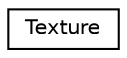 digraph "Graphical Class Hierarchy"
{
 // LATEX_PDF_SIZE
  edge [fontname="Helvetica",fontsize="10",labelfontname="Helvetica",labelfontsize="10"];
  node [fontname="Helvetica",fontsize="10",shape=record];
  rankdir="LR";
  Node0 [label="Texture",height=0.2,width=0.4,color="black", fillcolor="white", style="filled",URL="$classTexture.html",tooltip=" "];
}
